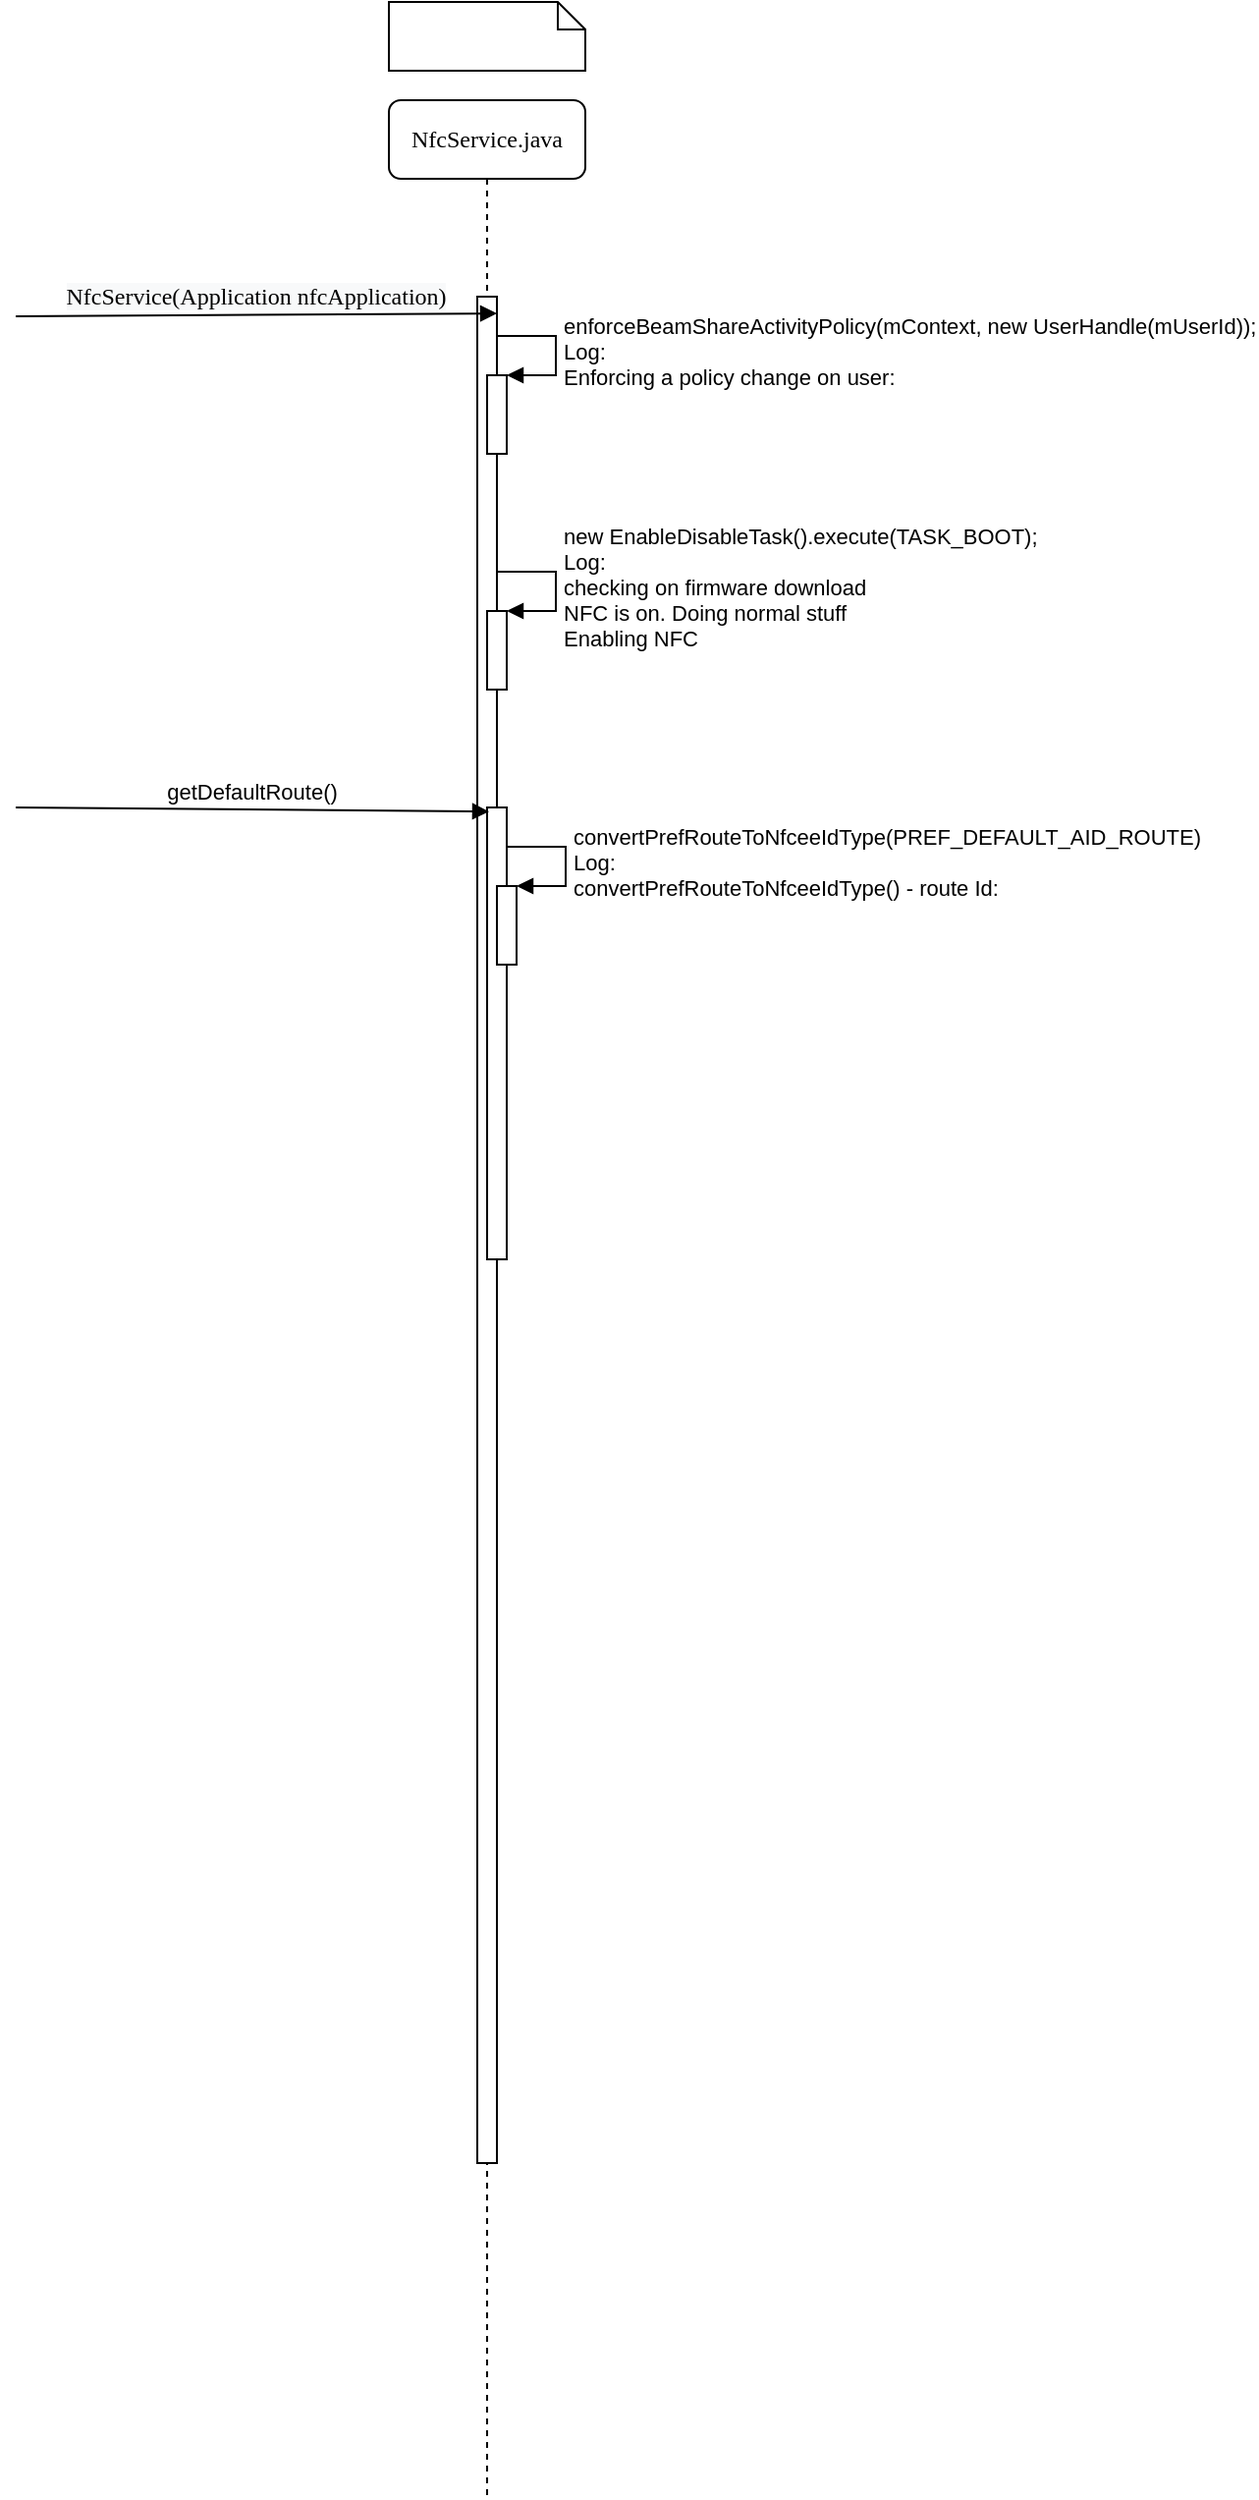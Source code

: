 <mxfile version="20.0.1" type="github">
  <diagram name="Page-1" id="13e1069c-82ec-6db2-03f1-153e76fe0fe0">
    <mxGraphModel dx="2522" dy="769" grid="1" gridSize="10" guides="1" tooltips="1" connect="1" arrows="1" fold="1" page="1" pageScale="1" pageWidth="1100" pageHeight="850" background="none" math="0" shadow="0">
      <root>
        <mxCell id="0" />
        <mxCell id="1" parent="0" />
        <mxCell id="7baba1c4bc27f4b0-8" value="NfcService.java" style="shape=umlLifeline;perimeter=lifelinePerimeter;whiteSpace=wrap;html=1;container=1;collapsible=0;recursiveResize=0;outlineConnect=0;rounded=1;shadow=0;comic=0;labelBackgroundColor=none;strokeWidth=1;fontFamily=Verdana;fontSize=12;align=center;" parent="1" vertex="1">
          <mxGeometry x="100" y="80" width="100" height="1220" as="geometry" />
        </mxCell>
        <mxCell id="7baba1c4bc27f4b0-9" value="" style="html=1;points=[];perimeter=orthogonalPerimeter;rounded=0;shadow=0;comic=0;labelBackgroundColor=none;strokeWidth=1;fontFamily=Verdana;fontSize=12;align=center;" parent="7baba1c4bc27f4b0-8" vertex="1">
          <mxGeometry x="45" y="100" width="10" height="950" as="geometry" />
        </mxCell>
        <mxCell id="WPUTdLofhMFZzP7gy3sU-3" value="" style="html=1;points=[];perimeter=orthogonalPerimeter;" vertex="1" parent="7baba1c4bc27f4b0-8">
          <mxGeometry x="50" y="260" width="10" height="40" as="geometry" />
        </mxCell>
        <mxCell id="WPUTdLofhMFZzP7gy3sU-4" value="new EnableDisableTask().execute(TASK_BOOT);&lt;br&gt;&lt;span style=&quot;font-size: 11px;&quot;&gt;Log:&lt;/span&gt;&lt;br&gt;&lt;span style=&quot;font-size: 11px;&quot;&gt;checking on firmware download&lt;/span&gt;&lt;br&gt;&lt;span style=&quot;font-size: 11px;&quot;&gt;NFC is on. Doing normal stuff&lt;/span&gt;&lt;br&gt;&lt;span style=&quot;font-size: 11px;&quot;&gt;Enabling NFC&lt;/span&gt;" style="edgeStyle=orthogonalEdgeStyle;html=1;align=left;spacingLeft=2;endArrow=block;rounded=0;entryX=1;entryY=0;" edge="1" target="WPUTdLofhMFZzP7gy3sU-3" parent="7baba1c4bc27f4b0-8">
          <mxGeometry relative="1" as="geometry">
            <mxPoint x="55" y="240" as="sourcePoint" />
            <Array as="points">
              <mxPoint x="85" y="240" />
            </Array>
          </mxGeometry>
        </mxCell>
        <mxCell id="WPUTdLofhMFZzP7gy3sU-5" value="" style="html=1;points=[];perimeter=orthogonalPerimeter;" vertex="1" parent="7baba1c4bc27f4b0-8">
          <mxGeometry x="50" y="140" width="10" height="40" as="geometry" />
        </mxCell>
        <mxCell id="WPUTdLofhMFZzP7gy3sU-6" value="enforceBeamShareActivityPolicy(mContext, new UserHandle(mUserId));&lt;br&gt;&lt;span style=&quot;font-size: 11px;&quot;&gt;Log:&lt;br&gt;Enforcing a policy change on user:&lt;/span&gt;" style="edgeStyle=orthogonalEdgeStyle;html=1;align=left;spacingLeft=2;endArrow=block;rounded=0;entryX=1;entryY=0;" edge="1" target="WPUTdLofhMFZzP7gy3sU-5" parent="7baba1c4bc27f4b0-8">
          <mxGeometry relative="1" as="geometry">
            <mxPoint x="55" y="120" as="sourcePoint" />
            <Array as="points">
              <mxPoint x="85" y="120" />
            </Array>
          </mxGeometry>
        </mxCell>
        <mxCell id="WPUTdLofhMFZzP7gy3sU-12" value="" style="html=1;points=[];perimeter=orthogonalPerimeter;" vertex="1" parent="7baba1c4bc27f4b0-8">
          <mxGeometry x="50" y="360" width="10" height="230" as="geometry" />
        </mxCell>
        <mxCell id="WPUTdLofhMFZzP7gy3sU-18" value="" style="html=1;points=[];perimeter=orthogonalPerimeter;" vertex="1" parent="7baba1c4bc27f4b0-8">
          <mxGeometry x="55" y="400" width="10" height="40" as="geometry" />
        </mxCell>
        <mxCell id="WPUTdLofhMFZzP7gy3sU-19" value="convertPrefRouteToNfceeIdType(PREF_DEFAULT_AID_ROUTE)&lt;br&gt;Log:&lt;br&gt;&lt;span style=&quot;font-size: 11px;&quot;&gt;convertPrefRouteToNfceeIdType() - route Id:&amp;nbsp;&lt;/span&gt;" style="edgeStyle=orthogonalEdgeStyle;html=1;align=left;spacingLeft=2;endArrow=block;rounded=0;entryX=1;entryY=0;" edge="1" target="WPUTdLofhMFZzP7gy3sU-18" parent="7baba1c4bc27f4b0-8">
          <mxGeometry relative="1" as="geometry">
            <mxPoint x="60" y="380" as="sourcePoint" />
            <Array as="points">
              <mxPoint x="90" y="380" />
            </Array>
          </mxGeometry>
        </mxCell>
        <mxCell id="7baba1c4bc27f4b0-40" value="" style="shape=note;whiteSpace=wrap;html=1;size=14;verticalAlign=top;align=left;spacingTop=-6;rounded=0;shadow=0;comic=0;labelBackgroundColor=none;strokeWidth=1;fontFamily=Verdana;fontSize=12" parent="1" vertex="1">
          <mxGeometry x="100" y="30" width="100" height="35" as="geometry" />
        </mxCell>
        <mxCell id="WPUTdLofhMFZzP7gy3sU-7" value="&lt;span style=&quot;font-family: Verdana; font-size: 12px; background-color: rgb(248, 249, 250);&quot;&gt;NfcService(Application nfcApplication)&lt;/span&gt;" style="html=1;verticalAlign=bottom;endArrow=block;rounded=0;entryX=1;entryY=0.009;entryDx=0;entryDy=0;entryPerimeter=0;" edge="1" parent="1" target="7baba1c4bc27f4b0-9">
          <mxGeometry width="80" relative="1" as="geometry">
            <mxPoint x="-90" y="190" as="sourcePoint" />
            <mxPoint x="70" y="190" as="targetPoint" />
          </mxGeometry>
        </mxCell>
        <mxCell id="WPUTdLofhMFZzP7gy3sU-8" value="getDefaultRoute()" style="html=1;verticalAlign=bottom;endArrow=block;rounded=0;entryX=0.1;entryY=0.009;entryDx=0;entryDy=0;entryPerimeter=0;" edge="1" parent="1" target="WPUTdLofhMFZzP7gy3sU-12">
          <mxGeometry width="80" relative="1" as="geometry">
            <mxPoint x="-90" y="440" as="sourcePoint" />
            <mxPoint x="100" y="410" as="targetPoint" />
          </mxGeometry>
        </mxCell>
      </root>
    </mxGraphModel>
  </diagram>
</mxfile>
